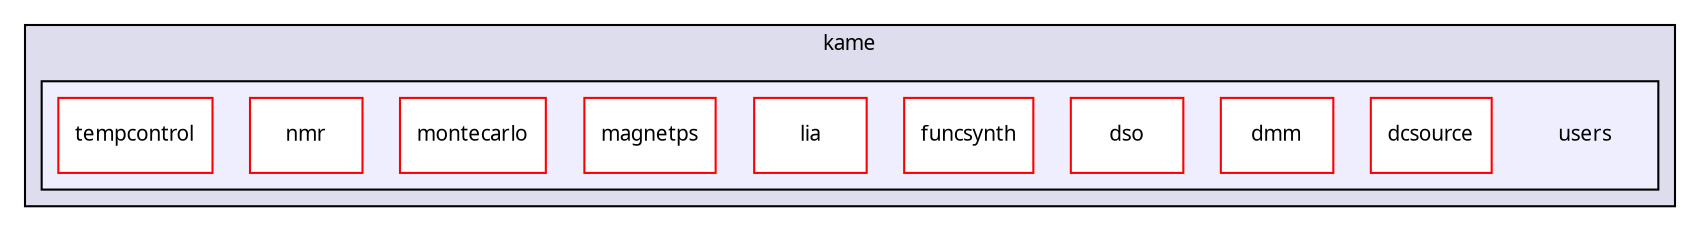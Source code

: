 digraph G {
  compound=true
  node [ fontsize=10, fontname="FreeSans.ttf"];
  edge [ labelfontsize=9, labelfontname="FreeSans.ttf"];
  subgraph clusterdir_86f25382698e49ecc2836ac98faed978 {
    graph [ bgcolor="#ddddee", pencolor="black", label="kame" fontname="FreeSans.ttf", fontsize=10, URL="dir_86f25382698e49ecc2836ac98faed978.html"]
  subgraph clusterdir_1b092230b1fd5a3e6d578edf1ed86c7f {
    graph [ bgcolor="#eeeeff", pencolor="black", label="" URL="dir_1b092230b1fd5a3e6d578edf1ed86c7f.html"];
    dir_1b092230b1fd5a3e6d578edf1ed86c7f [shape=plaintext label="users"];
    dir_ac5ee1485d775a8ec6774ce932c526ef [shape=box label="dcsource" color="red" fillcolor="white" style="filled" URL="dir_ac5ee1485d775a8ec6774ce932c526ef.html"];
    dir_26763830a3fe78aac630f3b78d66a9fb [shape=box label="dmm" color="red" fillcolor="white" style="filled" URL="dir_26763830a3fe78aac630f3b78d66a9fb.html"];
    dir_a3b704918744dbecf25ad4063f462e96 [shape=box label="dso" color="red" fillcolor="white" style="filled" URL="dir_a3b704918744dbecf25ad4063f462e96.html"];
    dir_745a9465e25e303705d1b506b2331124 [shape=box label="funcsynth" color="red" fillcolor="white" style="filled" URL="dir_745a9465e25e303705d1b506b2331124.html"];
    dir_cdd94bb3f0418c705c2f1581cf930130 [shape=box label="lia" color="red" fillcolor="white" style="filled" URL="dir_cdd94bb3f0418c705c2f1581cf930130.html"];
    dir_20066dcb0a93c7535345de3d36792f28 [shape=box label="magnetps" color="red" fillcolor="white" style="filled" URL="dir_20066dcb0a93c7535345de3d36792f28.html"];
    dir_5aaf68e18ceb5cd5b5778213307fce5b [shape=box label="montecarlo" color="red" fillcolor="white" style="filled" URL="dir_5aaf68e18ceb5cd5b5778213307fce5b.html"];
    dir_31b09b643b82741926021f1ae3b49441 [shape=box label="nmr" color="red" fillcolor="white" style="filled" URL="dir_31b09b643b82741926021f1ae3b49441.html"];
    dir_3cbaff7eb7c30de4325315b4676b0a6e [shape=box label="tempcontrol" color="red" fillcolor="white" style="filled" URL="dir_3cbaff7eb7c30de4325315b4676b0a6e.html"];
  }
  }
}
